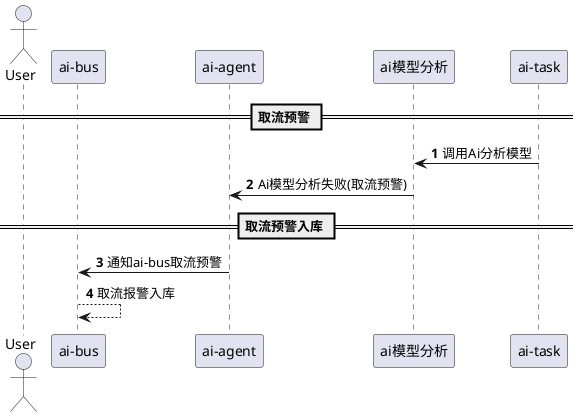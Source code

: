 @startuml
autonumber
== 取流预警 ==
actor User as user
participant "ai-bus" as bus
participant "ai-agent" as agent
participant "ai模型分析" as ai
participant "ai-task" as task

task -> ai : 调用Ai分析模型
agent <- ai : Ai模型分析失败(取流预警)

== 取流预警入库 ==
agent -> bus : 通知ai-bus取流预警
bus --> bus : 取流报警入库

@enduml